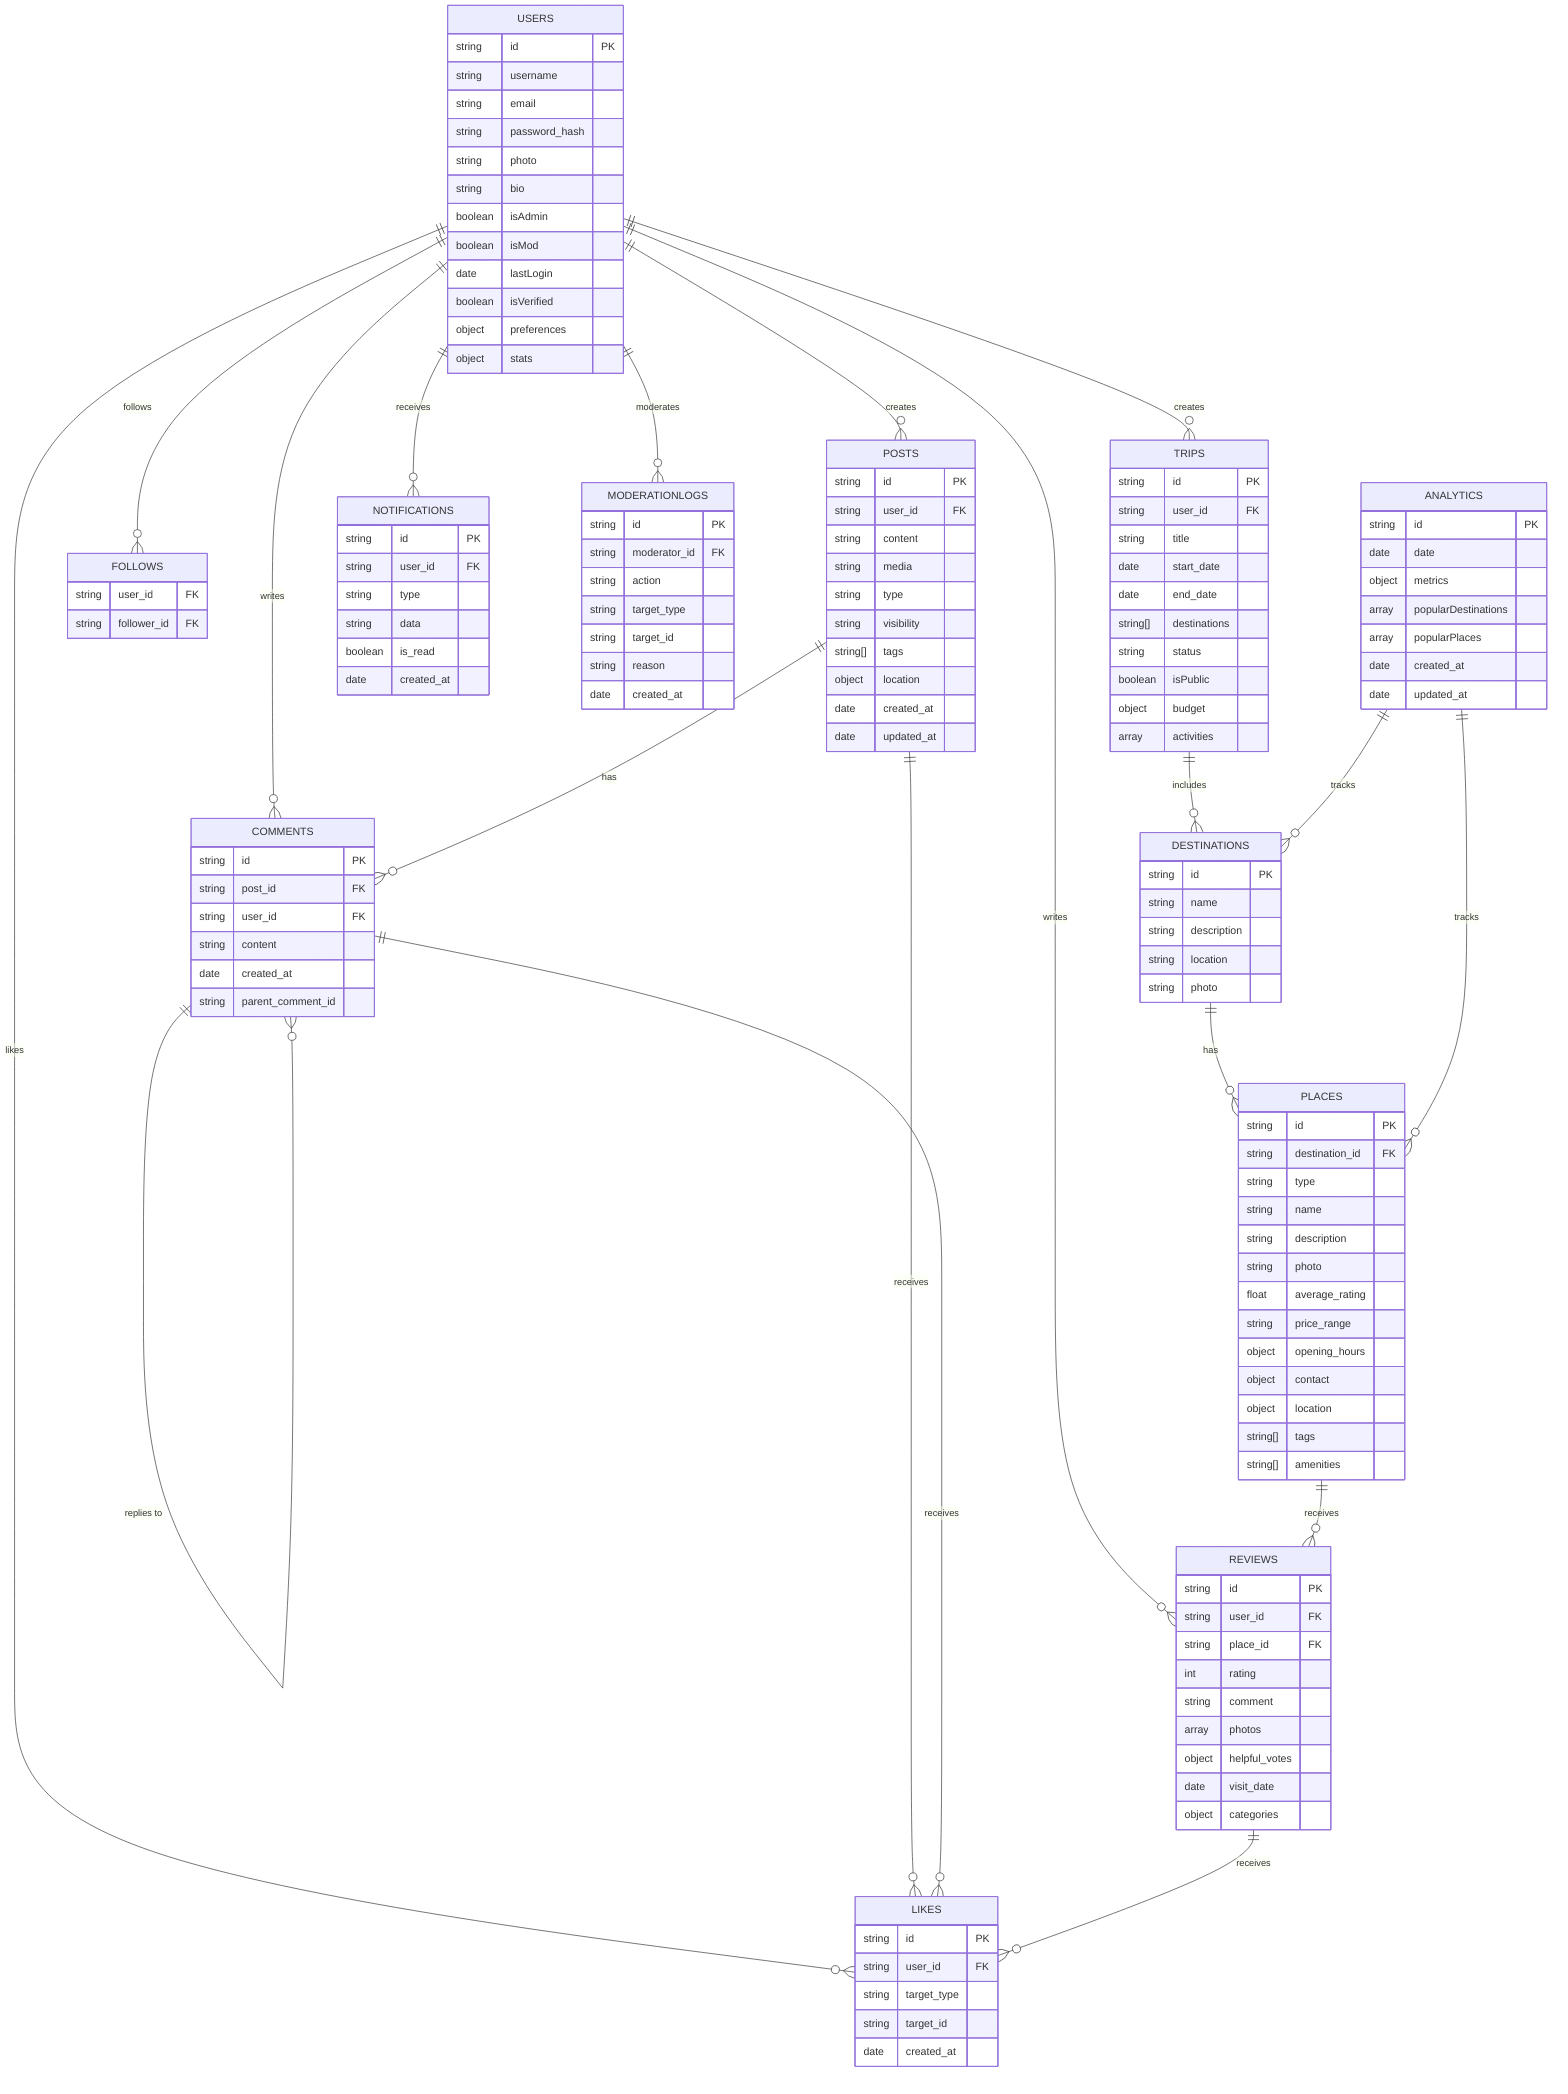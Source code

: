 erDiagram
  USERS {
    string id PK
    string username
    string email
    string password_hash
    string photo
    string bio
    boolean isAdmin
    boolean isMod
    date lastLogin
    boolean isVerified
    object preferences
    object stats
  }
  TRIPS {
    string id PK
    string user_id FK
    string title
    date start_date
    date end_date
    string[] destinations
    string status
    boolean isPublic
    object budget
    array activities
  }
  DESTINATIONS {
    string id PK
    string name
    string description
    string location
    string photo
  }
  PLACES {
    string id PK
    string destination_id FK
    string type
    string name
    string description
    string photo
    float average_rating
    string price_range
    object opening_hours
    object contact
    object location
    string[] tags
    string[] amenities
  }
  REVIEWS {
    string id PK
    string user_id FK
    string place_id FK
    int rating
    string comment
    array photos
    object helpful_votes
    date visit_date
    object categories
  }
  FOLLOWS {
    string user_id FK
    string follower_id FK
  }
  POSTS {
    string id PK
    string user_id FK
    string content
    string media
    string type
    string visibility
    string[] tags
    object location
    date created_at
    date updated_at
  }
  COMMENTS {
    string id PK
    string post_id FK
    string user_id FK
    string content
    date created_at
    string parent_comment_id
  }
  LIKES {
    string id PK
    string user_id FK
    string target_type
    string target_id
    date created_at
  }
  NOTIFICATIONS {
    string id PK
    string user_id FK
    string type
    string data
    boolean is_read
    date created_at
  }
  MODERATIONLOGS {
    string id PK
    string moderator_id FK
    string action
    string target_type
    string target_id
    string reason
    date created_at
  }
  ANALYTICS {
    string id PK
    date date
    object metrics
    array popularDestinations
    array popularPlaces
    date created_at
    date updated_at
  }

  USERS ||--o{ TRIPS : "creates"
  USERS ||--o{ REVIEWS : "writes"
  USERS ||--o{ POSTS : "creates"
  USERS ||--o{ COMMENTS : "writes"
  USERS ||--o{ FOLLOWS : "follows"
  USERS ||--o{ LIKES : "likes"
  USERS ||--o{ NOTIFICATIONS : "receives"
  USERS ||--o{ MODERATIONLOGS : "moderates"
  TRIPS ||--o{ DESTINATIONS : "includes"
  DESTINATIONS ||--o{ PLACES : "has"
  PLACES ||--o{ REVIEWS : "receives"
  POSTS ||--o{ COMMENTS : "has"
  POSTS ||--o{ LIKES : "receives"
  COMMENTS ||--o{ LIKES : "receives"
  REVIEWS ||--o{ LIKES : "receives"
  COMMENTS ||--o{ COMMENTS : "replies to"
  ANALYTICS ||--o{ DESTINATIONS : "tracks"
  ANALYTICS ||--o{ PLACES : "tracks"